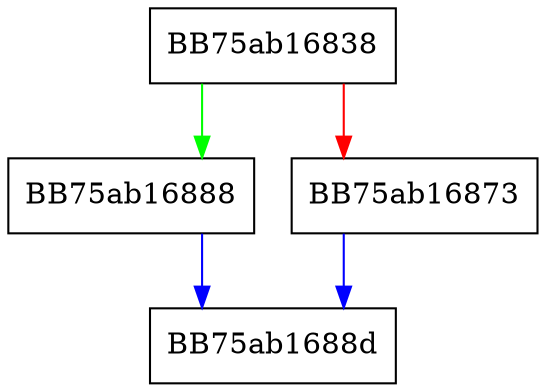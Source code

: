 digraph error_code {
  node [shape="box"];
  graph [splines=ortho];
  BB75ab16838 -> BB75ab16888 [color="green"];
  BB75ab16838 -> BB75ab16873 [color="red"];
  BB75ab16873 -> BB75ab1688d [color="blue"];
  BB75ab16888 -> BB75ab1688d [color="blue"];
}